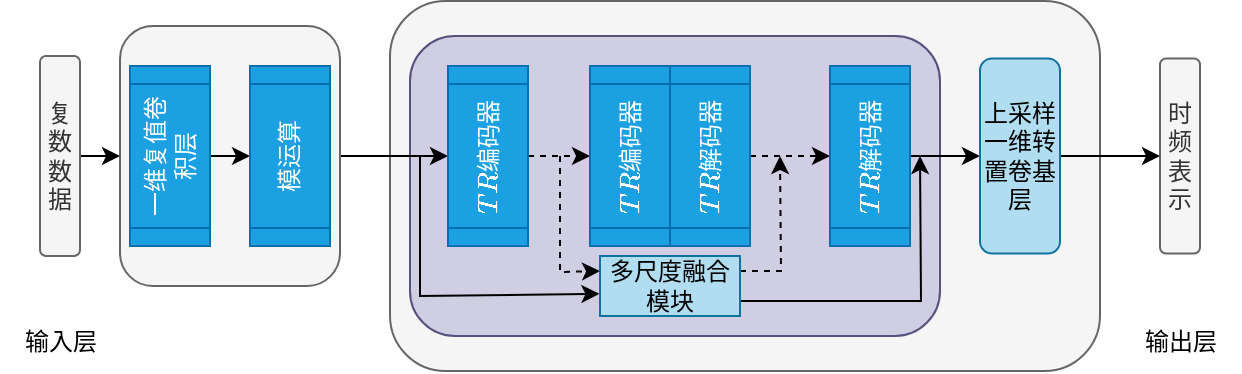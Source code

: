 <mxfile version="23.1.5" type="github">
  <diagram name="第 1 页" id="eZg-0Dp-y20ck0zG51El">
    <mxGraphModel dx="759" dy="1119" grid="1" gridSize="10" guides="1" tooltips="1" connect="1" arrows="1" fold="1" page="1" pageScale="1" pageWidth="827" pageHeight="1169" math="1" shadow="0">
      <root>
        <mxCell id="0" />
        <mxCell id="1" parent="0" />
        <mxCell id="9e6CwdYwOyAPm2Yg1dMi-1" value="" style="rounded=1;whiteSpace=wrap;html=1;fillColor=#f5f5f5;fontColor=#333333;strokeColor=#666666;" vertex="1" parent="1">
          <mxGeometry x="365" y="82.5" width="355" height="185" as="geometry" />
        </mxCell>
        <mxCell id="9e6CwdYwOyAPm2Yg1dMi-6" value="" style="rounded=1;whiteSpace=wrap;html=1;fillColor=#d0cee2;strokeColor=#56517e;" vertex="1" parent="1">
          <mxGeometry x="375" y="100" width="265" height="150" as="geometry" />
        </mxCell>
        <mxCell id="9e6CwdYwOyAPm2Yg1dMi-32" style="edgeStyle=orthogonalEdgeStyle;rounded=0;orthogonalLoop=1;jettySize=auto;html=1;exitX=1;exitY=0.5;exitDx=0;exitDy=0;" edge="1" parent="1" source="9e6CwdYwOyAPm2Yg1dMi-2" target="9e6CwdYwOyAPm2Yg1dMi-9">
          <mxGeometry relative="1" as="geometry" />
        </mxCell>
        <mxCell id="9e6CwdYwOyAPm2Yg1dMi-2" value="" style="rounded=1;whiteSpace=wrap;html=1;fillColor=#f5f5f5;fontColor=#333333;strokeColor=#666666;" vertex="1" parent="1">
          <mxGeometry x="230" y="95" width="110" height="130" as="geometry" />
        </mxCell>
        <mxCell id="9e6CwdYwOyAPm2Yg1dMi-58" style="edgeStyle=orthogonalEdgeStyle;rounded=0;orthogonalLoop=1;jettySize=auto;html=1;exitX=0.5;exitY=1;exitDx=0;exitDy=0;entryX=0.5;entryY=0;entryDx=0;entryDy=0;" edge="1" parent="1" source="9e6CwdYwOyAPm2Yg1dMi-3" target="9e6CwdYwOyAPm2Yg1dMi-4">
          <mxGeometry relative="1" as="geometry" />
        </mxCell>
        <mxCell id="9e6CwdYwOyAPm2Yg1dMi-3" value="一维复值卷积层" style="shape=process;whiteSpace=wrap;html=1;backgroundOutline=1;rotation=-90;fillColor=#1ba1e2;strokeColor=#006EAF;fontColor=#ffffff;" vertex="1" parent="1">
          <mxGeometry x="210" y="140" width="90" height="40" as="geometry" />
        </mxCell>
        <mxCell id="9e6CwdYwOyAPm2Yg1dMi-4" value="模运算" style="shape=process;whiteSpace=wrap;html=1;backgroundOutline=1;rotation=-90;fillColor=#1ba1e2;strokeColor=#006EAF;fontColor=#ffffff;" vertex="1" parent="1">
          <mxGeometry x="270" y="140" width="90" height="40" as="geometry" />
        </mxCell>
        <mxCell id="9e6CwdYwOyAPm2Yg1dMi-24" style="edgeStyle=orthogonalEdgeStyle;rounded=0;orthogonalLoop=1;jettySize=auto;html=1;exitX=1;exitY=0.5;exitDx=0;exitDy=0;entryX=0;entryY=0.5;entryDx=0;entryDy=0;" edge="1" parent="1" source="9e6CwdYwOyAPm2Yg1dMi-5" target="9e6CwdYwOyAPm2Yg1dMi-2">
          <mxGeometry relative="1" as="geometry" />
        </mxCell>
        <mxCell id="9e6CwdYwOyAPm2Yg1dMi-5" value="复数数据" style="rounded=1;whiteSpace=wrap;html=1;fillColor=#f5f5f5;fontColor=#333333;strokeColor=#666666;" vertex="1" parent="1">
          <mxGeometry x="190" y="110" width="20" height="100" as="geometry" />
        </mxCell>
        <mxCell id="9e6CwdYwOyAPm2Yg1dMi-38" style="edgeStyle=orthogonalEdgeStyle;rounded=0;orthogonalLoop=1;jettySize=auto;html=1;exitX=0.5;exitY=1;exitDx=0;exitDy=0;entryX=0.5;entryY=0;entryDx=0;entryDy=0;dashed=1;" edge="1" parent="1" source="9e6CwdYwOyAPm2Yg1dMi-9" target="9e6CwdYwOyAPm2Yg1dMi-13">
          <mxGeometry relative="1" as="geometry" />
        </mxCell>
        <mxCell id="9e6CwdYwOyAPm2Yg1dMi-9" value="$$TR编码器$$" style="shape=process;whiteSpace=wrap;html=1;backgroundOutline=1;rotation=-90;fillColor=#1ba1e2;strokeColor=#006EAF;fontColor=#ffffff;" vertex="1" parent="1">
          <mxGeometry x="369" y="140" width="90" height="40" as="geometry" />
        </mxCell>
        <mxCell id="9e6CwdYwOyAPm2Yg1dMi-13" value="$$TR编码器$$" style="shape=process;whiteSpace=wrap;html=1;backgroundOutline=1;rotation=-90;fillColor=#1ba1e2;fontColor=#ffffff;strokeColor=#006EAF;" vertex="1" parent="1">
          <mxGeometry x="440" y="140" width="90" height="40" as="geometry" />
        </mxCell>
        <mxCell id="9e6CwdYwOyAPm2Yg1dMi-39" style="edgeStyle=orthogonalEdgeStyle;rounded=0;orthogonalLoop=1;jettySize=auto;html=1;exitX=0.5;exitY=1;exitDx=0;exitDy=0;entryX=0.5;entryY=0;entryDx=0;entryDy=0;dashed=1;" edge="1" parent="1" source="9e6CwdYwOyAPm2Yg1dMi-14" target="9e6CwdYwOyAPm2Yg1dMi-15">
          <mxGeometry relative="1" as="geometry" />
        </mxCell>
        <mxCell id="9e6CwdYwOyAPm2Yg1dMi-14" value="$$TR解码器$$" style="shape=process;whiteSpace=wrap;html=1;backgroundOutline=1;rotation=-90;fillColor=#1ba1e2;fontColor=#ffffff;strokeColor=#006EAF;" vertex="1" parent="1">
          <mxGeometry x="480" y="140" width="90" height="40" as="geometry" />
        </mxCell>
        <mxCell id="9e6CwdYwOyAPm2Yg1dMi-46" style="edgeStyle=orthogonalEdgeStyle;rounded=0;orthogonalLoop=1;jettySize=auto;html=1;exitX=0.5;exitY=1;exitDx=0;exitDy=0;entryX=0;entryY=0.5;entryDx=0;entryDy=0;" edge="1" parent="1" source="9e6CwdYwOyAPm2Yg1dMi-15" target="9e6CwdYwOyAPm2Yg1dMi-43">
          <mxGeometry relative="1" as="geometry" />
        </mxCell>
        <mxCell id="9e6CwdYwOyAPm2Yg1dMi-15" value="$$TR解码器$$" style="shape=process;whiteSpace=wrap;html=1;backgroundOutline=1;rotation=-90;fillColor=#1ba1e2;fontColor=#ffffff;strokeColor=#006EAF;" vertex="1" parent="1">
          <mxGeometry x="560" y="140" width="90" height="40" as="geometry" />
        </mxCell>
        <mxCell id="9e6CwdYwOyAPm2Yg1dMi-49" style="edgeStyle=orthogonalEdgeStyle;rounded=0;orthogonalLoop=1;jettySize=auto;html=1;exitX=1;exitY=0.25;exitDx=0;exitDy=0;dashed=1;" edge="1" parent="1" source="9e6CwdYwOyAPm2Yg1dMi-17">
          <mxGeometry relative="1" as="geometry">
            <mxPoint x="560" y="160" as="targetPoint" />
          </mxGeometry>
        </mxCell>
        <mxCell id="9e6CwdYwOyAPm2Yg1dMi-52" style="edgeStyle=orthogonalEdgeStyle;rounded=0;orthogonalLoop=1;jettySize=auto;html=1;exitX=1;exitY=0.75;exitDx=0;exitDy=0;" edge="1" parent="1" source="9e6CwdYwOyAPm2Yg1dMi-17">
          <mxGeometry relative="1" as="geometry">
            <mxPoint x="630" y="160" as="targetPoint" />
          </mxGeometry>
        </mxCell>
        <mxCell id="9e6CwdYwOyAPm2Yg1dMi-17" value="多尺度融合模块" style="rounded=0;whiteSpace=wrap;html=1;fillColor=#b1ddf0;strokeColor=#10739e;" vertex="1" parent="1">
          <mxGeometry x="470" y="210" width="70" height="30" as="geometry" />
        </mxCell>
        <mxCell id="9e6CwdYwOyAPm2Yg1dMi-26" value="时频表示" style="rounded=1;whiteSpace=wrap;html=1;fillColor=#f5f5f5;fontColor=#333333;strokeColor=#666666;" vertex="1" parent="1">
          <mxGeometry x="750" y="111.25" width="20" height="97.5" as="geometry" />
        </mxCell>
        <mxCell id="9e6CwdYwOyAPm2Yg1dMi-53" style="edgeStyle=orthogonalEdgeStyle;rounded=0;orthogonalLoop=1;jettySize=auto;html=1;exitX=1;exitY=0.5;exitDx=0;exitDy=0;entryX=0;entryY=0.5;entryDx=0;entryDy=0;" edge="1" parent="1" source="9e6CwdYwOyAPm2Yg1dMi-43" target="9e6CwdYwOyAPm2Yg1dMi-26">
          <mxGeometry relative="1" as="geometry" />
        </mxCell>
        <mxCell id="9e6CwdYwOyAPm2Yg1dMi-43" value="上采样一维转置卷基层" style="rounded=1;whiteSpace=wrap;html=1;fillColor=#b1ddf0;strokeColor=#10739e;" vertex="1" parent="1">
          <mxGeometry x="660" y="111.25" width="40" height="97.5" as="geometry" />
        </mxCell>
        <mxCell id="9e6CwdYwOyAPm2Yg1dMi-47" value="" style="endArrow=classic;html=1;rounded=0;entryX=-0.004;entryY=0.63;entryDx=0;entryDy=0;entryPerimeter=0;" edge="1" parent="1" target="9e6CwdYwOyAPm2Yg1dMi-17">
          <mxGeometry width="50" height="50" relative="1" as="geometry">
            <mxPoint x="380" y="160" as="sourcePoint" />
            <mxPoint x="530" y="230" as="targetPoint" />
            <Array as="points">
              <mxPoint x="380" y="230" />
            </Array>
          </mxGeometry>
        </mxCell>
        <mxCell id="9e6CwdYwOyAPm2Yg1dMi-48" value="" style="endArrow=classic;html=1;rounded=0;entryX=0;entryY=0.25;entryDx=0;entryDy=0;dashed=1;" edge="1" parent="1" target="9e6CwdYwOyAPm2Yg1dMi-17">
          <mxGeometry width="50" height="50" relative="1" as="geometry">
            <mxPoint x="450" y="160" as="sourcePoint" />
            <mxPoint x="530.28" y="229" as="targetPoint" />
            <Array as="points">
              <mxPoint x="450" y="218" />
            </Array>
          </mxGeometry>
        </mxCell>
        <mxCell id="9e6CwdYwOyAPm2Yg1dMi-54" value="输入层" style="text;html=1;align=center;verticalAlign=middle;resizable=0;points=[];autosize=1;strokeColor=none;fillColor=none;" vertex="1" parent="1">
          <mxGeometry x="170" y="237.5" width="60" height="30" as="geometry" />
        </mxCell>
        <mxCell id="9e6CwdYwOyAPm2Yg1dMi-55" value="输出层" style="text;html=1;align=center;verticalAlign=middle;resizable=0;points=[];autosize=1;strokeColor=none;fillColor=none;" vertex="1" parent="1">
          <mxGeometry x="730" y="237.5" width="60" height="30" as="geometry" />
        </mxCell>
      </root>
    </mxGraphModel>
  </diagram>
</mxfile>
